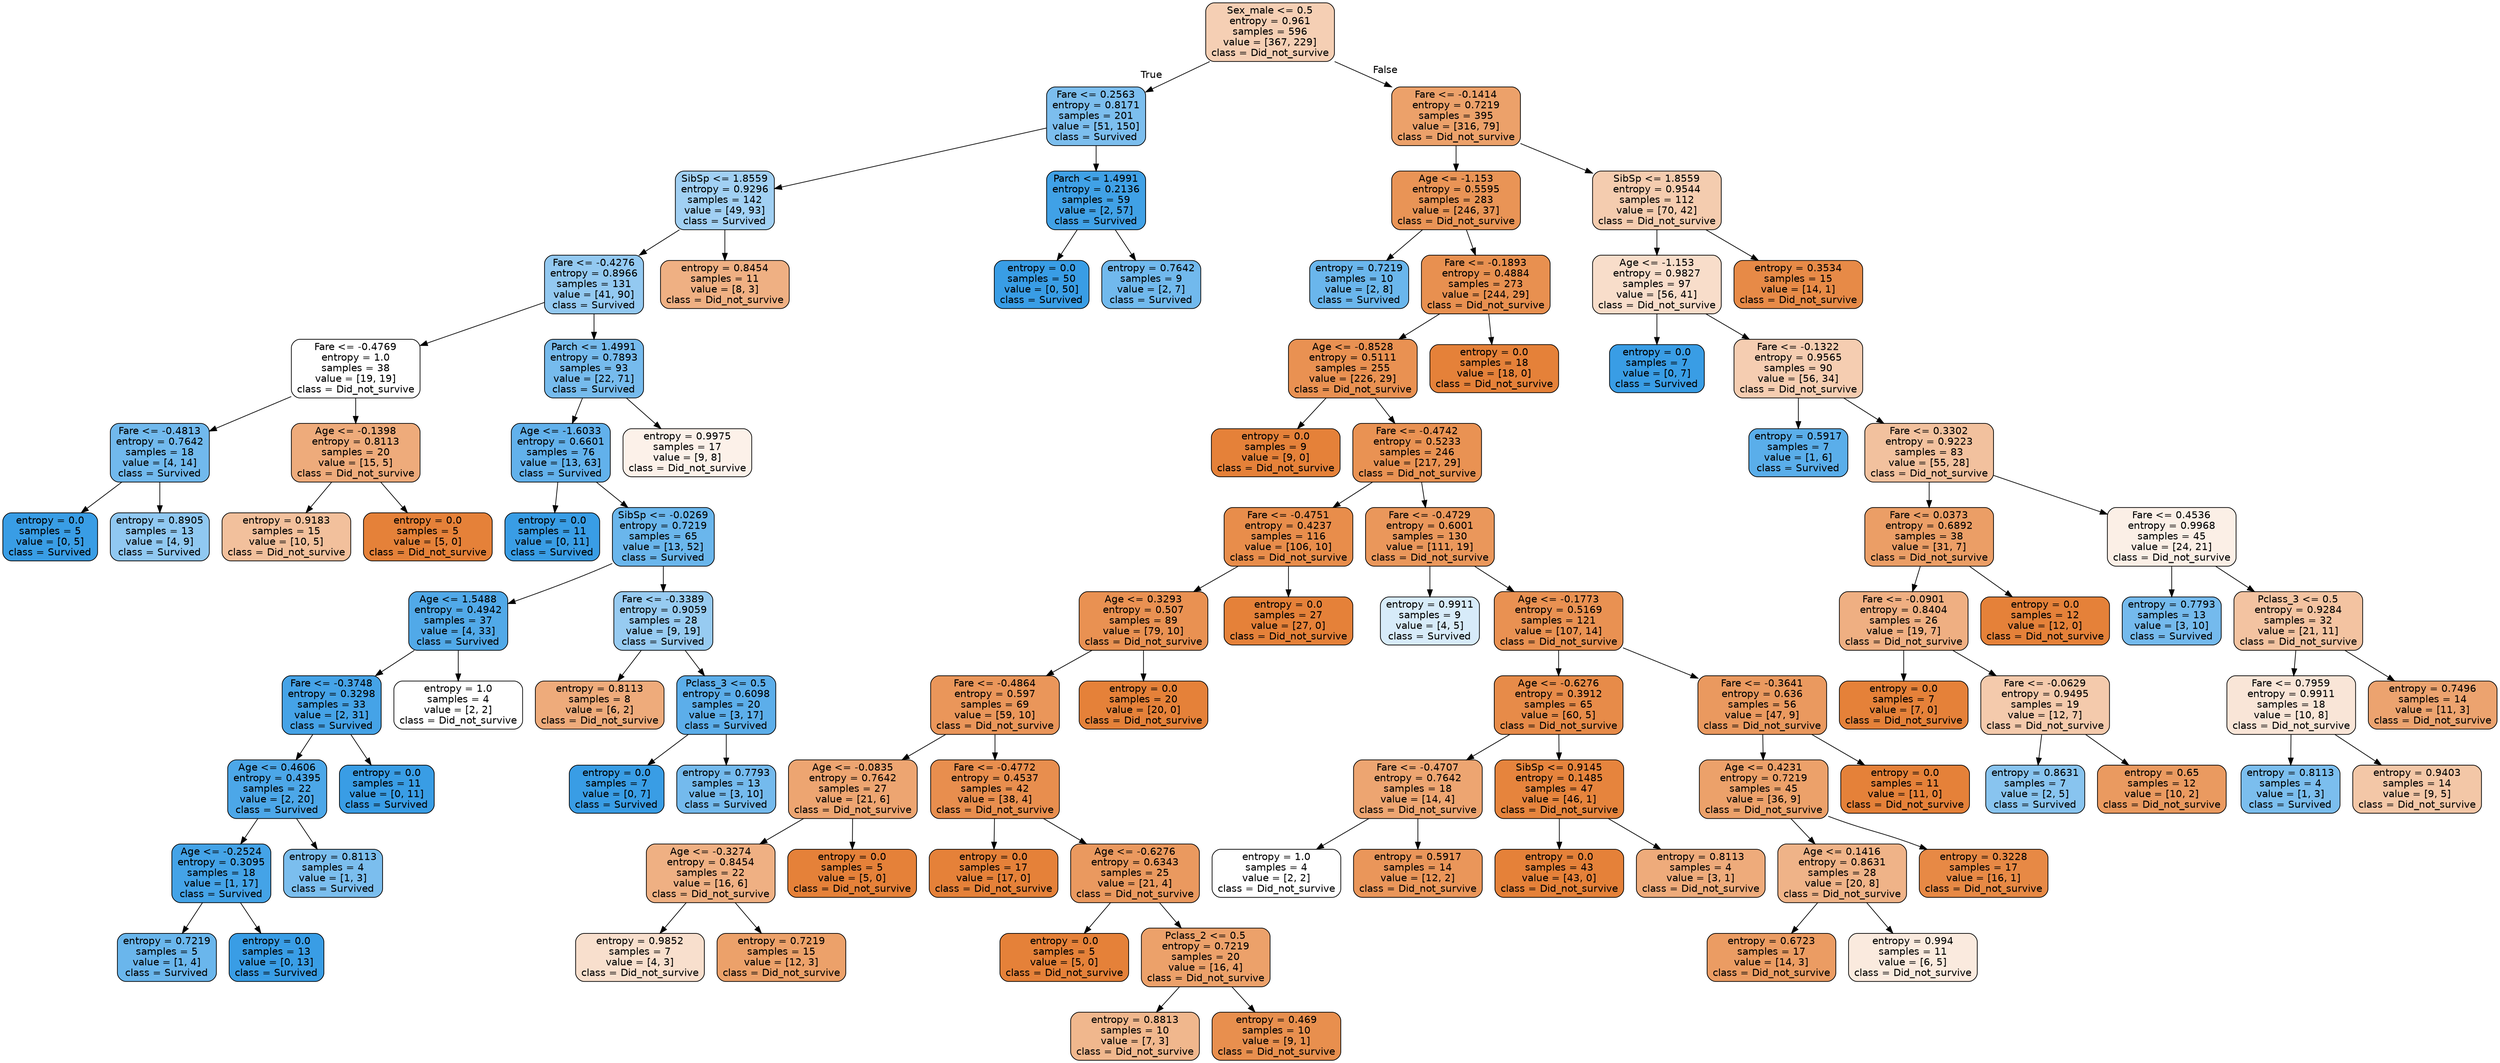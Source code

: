 digraph Tree {
node [shape=box, style="filled, rounded", color="black", fontname=helvetica] ;
edge [fontname=helvetica] ;
0 [label="Sex_male <= 0.5\nentropy = 0.961\nsamples = 596\nvalue = [367, 229]\nclass = Did_not_survive", fillcolor="#e5813960"] ;
1 [label="Fare <= 0.2563\nentropy = 0.8171\nsamples = 201\nvalue = [51, 150]\nclass = Survived", fillcolor="#399de5a8"] ;
0 -> 1 [labeldistance=2.5, labelangle=45, headlabel="True"] ;
2 [label="SibSp <= 1.8559\nentropy = 0.9296\nsamples = 142\nvalue = [49, 93]\nclass = Survived", fillcolor="#399de579"] ;
1 -> 2 ;
3 [label="Fare <= -0.4276\nentropy = 0.8966\nsamples = 131\nvalue = [41, 90]\nclass = Survived", fillcolor="#399de58b"] ;
2 -> 3 ;
4 [label="Fare <= -0.4769\nentropy = 1.0\nsamples = 38\nvalue = [19, 19]\nclass = Did_not_survive", fillcolor="#e5813900"] ;
3 -> 4 ;
5 [label="Fare <= -0.4813\nentropy = 0.7642\nsamples = 18\nvalue = [4, 14]\nclass = Survived", fillcolor="#399de5b6"] ;
4 -> 5 ;
6 [label="entropy = 0.0\nsamples = 5\nvalue = [0, 5]\nclass = Survived", fillcolor="#399de5ff"] ;
5 -> 6 ;
7 [label="entropy = 0.8905\nsamples = 13\nvalue = [4, 9]\nclass = Survived", fillcolor="#399de58e"] ;
5 -> 7 ;
8 [label="Age <= -0.1398\nentropy = 0.8113\nsamples = 20\nvalue = [15, 5]\nclass = Did_not_survive", fillcolor="#e58139aa"] ;
4 -> 8 ;
9 [label="entropy = 0.9183\nsamples = 15\nvalue = [10, 5]\nclass = Did_not_survive", fillcolor="#e581397f"] ;
8 -> 9 ;
10 [label="entropy = 0.0\nsamples = 5\nvalue = [5, 0]\nclass = Did_not_survive", fillcolor="#e58139ff"] ;
8 -> 10 ;
11 [label="Parch <= 1.4991\nentropy = 0.7893\nsamples = 93\nvalue = [22, 71]\nclass = Survived", fillcolor="#399de5b0"] ;
3 -> 11 ;
12 [label="Age <= -1.6033\nentropy = 0.6601\nsamples = 76\nvalue = [13, 63]\nclass = Survived", fillcolor="#399de5ca"] ;
11 -> 12 ;
13 [label="entropy = 0.0\nsamples = 11\nvalue = [0, 11]\nclass = Survived", fillcolor="#399de5ff"] ;
12 -> 13 ;
14 [label="SibSp <= -0.0269\nentropy = 0.7219\nsamples = 65\nvalue = [13, 52]\nclass = Survived", fillcolor="#399de5bf"] ;
12 -> 14 ;
15 [label="Age <= 1.5488\nentropy = 0.4942\nsamples = 37\nvalue = [4, 33]\nclass = Survived", fillcolor="#399de5e0"] ;
14 -> 15 ;
16 [label="Fare <= -0.3748\nentropy = 0.3298\nsamples = 33\nvalue = [2, 31]\nclass = Survived", fillcolor="#399de5ef"] ;
15 -> 16 ;
17 [label="Age <= 0.4606\nentropy = 0.4395\nsamples = 22\nvalue = [2, 20]\nclass = Survived", fillcolor="#399de5e6"] ;
16 -> 17 ;
18 [label="Age <= -0.2524\nentropy = 0.3095\nsamples = 18\nvalue = [1, 17]\nclass = Survived", fillcolor="#399de5f0"] ;
17 -> 18 ;
19 [label="entropy = 0.7219\nsamples = 5\nvalue = [1, 4]\nclass = Survived", fillcolor="#399de5bf"] ;
18 -> 19 ;
20 [label="entropy = 0.0\nsamples = 13\nvalue = [0, 13]\nclass = Survived", fillcolor="#399de5ff"] ;
18 -> 20 ;
21 [label="entropy = 0.8113\nsamples = 4\nvalue = [1, 3]\nclass = Survived", fillcolor="#399de5aa"] ;
17 -> 21 ;
22 [label="entropy = 0.0\nsamples = 11\nvalue = [0, 11]\nclass = Survived", fillcolor="#399de5ff"] ;
16 -> 22 ;
23 [label="entropy = 1.0\nsamples = 4\nvalue = [2, 2]\nclass = Did_not_survive", fillcolor="#e5813900"] ;
15 -> 23 ;
24 [label="Fare <= -0.3389\nentropy = 0.9059\nsamples = 28\nvalue = [9, 19]\nclass = Survived", fillcolor="#399de586"] ;
14 -> 24 ;
25 [label="entropy = 0.8113\nsamples = 8\nvalue = [6, 2]\nclass = Did_not_survive", fillcolor="#e58139aa"] ;
24 -> 25 ;
26 [label="Pclass_3 <= 0.5\nentropy = 0.6098\nsamples = 20\nvalue = [3, 17]\nclass = Survived", fillcolor="#399de5d2"] ;
24 -> 26 ;
27 [label="entropy = 0.0\nsamples = 7\nvalue = [0, 7]\nclass = Survived", fillcolor="#399de5ff"] ;
26 -> 27 ;
28 [label="entropy = 0.7793\nsamples = 13\nvalue = [3, 10]\nclass = Survived", fillcolor="#399de5b3"] ;
26 -> 28 ;
29 [label="entropy = 0.9975\nsamples = 17\nvalue = [9, 8]\nclass = Did_not_survive", fillcolor="#e581391c"] ;
11 -> 29 ;
30 [label="entropy = 0.8454\nsamples = 11\nvalue = [8, 3]\nclass = Did_not_survive", fillcolor="#e581399f"] ;
2 -> 30 ;
31 [label="Parch <= 1.4991\nentropy = 0.2136\nsamples = 59\nvalue = [2, 57]\nclass = Survived", fillcolor="#399de5f6"] ;
1 -> 31 ;
32 [label="entropy = 0.0\nsamples = 50\nvalue = [0, 50]\nclass = Survived", fillcolor="#399de5ff"] ;
31 -> 32 ;
33 [label="entropy = 0.7642\nsamples = 9\nvalue = [2, 7]\nclass = Survived", fillcolor="#399de5b6"] ;
31 -> 33 ;
34 [label="Fare <= -0.1414\nentropy = 0.7219\nsamples = 395\nvalue = [316, 79]\nclass = Did_not_survive", fillcolor="#e58139bf"] ;
0 -> 34 [labeldistance=2.5, labelangle=-45, headlabel="False"] ;
35 [label="Age <= -1.153\nentropy = 0.5595\nsamples = 283\nvalue = [246, 37]\nclass = Did_not_survive", fillcolor="#e58139d9"] ;
34 -> 35 ;
36 [label="entropy = 0.7219\nsamples = 10\nvalue = [2, 8]\nclass = Survived", fillcolor="#399de5bf"] ;
35 -> 36 ;
37 [label="Fare <= -0.1893\nentropy = 0.4884\nsamples = 273\nvalue = [244, 29]\nclass = Did_not_survive", fillcolor="#e58139e1"] ;
35 -> 37 ;
38 [label="Age <= -0.8528\nentropy = 0.5111\nsamples = 255\nvalue = [226, 29]\nclass = Did_not_survive", fillcolor="#e58139de"] ;
37 -> 38 ;
39 [label="entropy = 0.0\nsamples = 9\nvalue = [9, 0]\nclass = Did_not_survive", fillcolor="#e58139ff"] ;
38 -> 39 ;
40 [label="Fare <= -0.4742\nentropy = 0.5233\nsamples = 246\nvalue = [217, 29]\nclass = Did_not_survive", fillcolor="#e58139dd"] ;
38 -> 40 ;
41 [label="Fare <= -0.4751\nentropy = 0.4237\nsamples = 116\nvalue = [106, 10]\nclass = Did_not_survive", fillcolor="#e58139e7"] ;
40 -> 41 ;
42 [label="Age <= 0.3293\nentropy = 0.507\nsamples = 89\nvalue = [79, 10]\nclass = Did_not_survive", fillcolor="#e58139df"] ;
41 -> 42 ;
43 [label="Fare <= -0.4864\nentropy = 0.597\nsamples = 69\nvalue = [59, 10]\nclass = Did_not_survive", fillcolor="#e58139d4"] ;
42 -> 43 ;
44 [label="Age <= -0.0835\nentropy = 0.7642\nsamples = 27\nvalue = [21, 6]\nclass = Did_not_survive", fillcolor="#e58139b6"] ;
43 -> 44 ;
45 [label="Age <= -0.3274\nentropy = 0.8454\nsamples = 22\nvalue = [16, 6]\nclass = Did_not_survive", fillcolor="#e581399f"] ;
44 -> 45 ;
46 [label="entropy = 0.9852\nsamples = 7\nvalue = [4, 3]\nclass = Did_not_survive", fillcolor="#e5813940"] ;
45 -> 46 ;
47 [label="entropy = 0.7219\nsamples = 15\nvalue = [12, 3]\nclass = Did_not_survive", fillcolor="#e58139bf"] ;
45 -> 47 ;
48 [label="entropy = 0.0\nsamples = 5\nvalue = [5, 0]\nclass = Did_not_survive", fillcolor="#e58139ff"] ;
44 -> 48 ;
49 [label="Fare <= -0.4772\nentropy = 0.4537\nsamples = 42\nvalue = [38, 4]\nclass = Did_not_survive", fillcolor="#e58139e4"] ;
43 -> 49 ;
50 [label="entropy = 0.0\nsamples = 17\nvalue = [17, 0]\nclass = Did_not_survive", fillcolor="#e58139ff"] ;
49 -> 50 ;
51 [label="Age <= -0.6276\nentropy = 0.6343\nsamples = 25\nvalue = [21, 4]\nclass = Did_not_survive", fillcolor="#e58139ce"] ;
49 -> 51 ;
52 [label="entropy = 0.0\nsamples = 5\nvalue = [5, 0]\nclass = Did_not_survive", fillcolor="#e58139ff"] ;
51 -> 52 ;
53 [label="Pclass_2 <= 0.5\nentropy = 0.7219\nsamples = 20\nvalue = [16, 4]\nclass = Did_not_survive", fillcolor="#e58139bf"] ;
51 -> 53 ;
54 [label="entropy = 0.8813\nsamples = 10\nvalue = [7, 3]\nclass = Did_not_survive", fillcolor="#e5813992"] ;
53 -> 54 ;
55 [label="entropy = 0.469\nsamples = 10\nvalue = [9, 1]\nclass = Did_not_survive", fillcolor="#e58139e3"] ;
53 -> 55 ;
56 [label="entropy = 0.0\nsamples = 20\nvalue = [20, 0]\nclass = Did_not_survive", fillcolor="#e58139ff"] ;
42 -> 56 ;
57 [label="entropy = 0.0\nsamples = 27\nvalue = [27, 0]\nclass = Did_not_survive", fillcolor="#e58139ff"] ;
41 -> 57 ;
58 [label="Fare <= -0.4729\nentropy = 0.6001\nsamples = 130\nvalue = [111, 19]\nclass = Did_not_survive", fillcolor="#e58139d3"] ;
40 -> 58 ;
59 [label="entropy = 0.9911\nsamples = 9\nvalue = [4, 5]\nclass = Survived", fillcolor="#399de533"] ;
58 -> 59 ;
60 [label="Age <= -0.1773\nentropy = 0.5169\nsamples = 121\nvalue = [107, 14]\nclass = Did_not_survive", fillcolor="#e58139de"] ;
58 -> 60 ;
61 [label="Age <= -0.6276\nentropy = 0.3912\nsamples = 65\nvalue = [60, 5]\nclass = Did_not_survive", fillcolor="#e58139ea"] ;
60 -> 61 ;
62 [label="Fare <= -0.4707\nentropy = 0.7642\nsamples = 18\nvalue = [14, 4]\nclass = Did_not_survive", fillcolor="#e58139b6"] ;
61 -> 62 ;
63 [label="entropy = 1.0\nsamples = 4\nvalue = [2, 2]\nclass = Did_not_survive", fillcolor="#e5813900"] ;
62 -> 63 ;
64 [label="entropy = 0.5917\nsamples = 14\nvalue = [12, 2]\nclass = Did_not_survive", fillcolor="#e58139d4"] ;
62 -> 64 ;
65 [label="SibSp <= 0.9145\nentropy = 0.1485\nsamples = 47\nvalue = [46, 1]\nclass = Did_not_survive", fillcolor="#e58139f9"] ;
61 -> 65 ;
66 [label="entropy = 0.0\nsamples = 43\nvalue = [43, 0]\nclass = Did_not_survive", fillcolor="#e58139ff"] ;
65 -> 66 ;
67 [label="entropy = 0.8113\nsamples = 4\nvalue = [3, 1]\nclass = Did_not_survive", fillcolor="#e58139aa"] ;
65 -> 67 ;
68 [label="Fare <= -0.3641\nentropy = 0.636\nsamples = 56\nvalue = [47, 9]\nclass = Did_not_survive", fillcolor="#e58139ce"] ;
60 -> 68 ;
69 [label="Age <= 0.4231\nentropy = 0.7219\nsamples = 45\nvalue = [36, 9]\nclass = Did_not_survive", fillcolor="#e58139bf"] ;
68 -> 69 ;
70 [label="Age <= 0.1416\nentropy = 0.8631\nsamples = 28\nvalue = [20, 8]\nclass = Did_not_survive", fillcolor="#e5813999"] ;
69 -> 70 ;
71 [label="entropy = 0.6723\nsamples = 17\nvalue = [14, 3]\nclass = Did_not_survive", fillcolor="#e58139c8"] ;
70 -> 71 ;
72 [label="entropy = 0.994\nsamples = 11\nvalue = [6, 5]\nclass = Did_not_survive", fillcolor="#e581392a"] ;
70 -> 72 ;
73 [label="entropy = 0.3228\nsamples = 17\nvalue = [16, 1]\nclass = Did_not_survive", fillcolor="#e58139ef"] ;
69 -> 73 ;
74 [label="entropy = 0.0\nsamples = 11\nvalue = [11, 0]\nclass = Did_not_survive", fillcolor="#e58139ff"] ;
68 -> 74 ;
75 [label="entropy = 0.0\nsamples = 18\nvalue = [18, 0]\nclass = Did_not_survive", fillcolor="#e58139ff"] ;
37 -> 75 ;
76 [label="SibSp <= 1.8559\nentropy = 0.9544\nsamples = 112\nvalue = [70, 42]\nclass = Did_not_survive", fillcolor="#e5813966"] ;
34 -> 76 ;
77 [label="Age <= -1.153\nentropy = 0.9827\nsamples = 97\nvalue = [56, 41]\nclass = Did_not_survive", fillcolor="#e5813944"] ;
76 -> 77 ;
78 [label="entropy = 0.0\nsamples = 7\nvalue = [0, 7]\nclass = Survived", fillcolor="#399de5ff"] ;
77 -> 78 ;
79 [label="Fare <= -0.1322\nentropy = 0.9565\nsamples = 90\nvalue = [56, 34]\nclass = Did_not_survive", fillcolor="#e5813964"] ;
77 -> 79 ;
80 [label="entropy = 0.5917\nsamples = 7\nvalue = [1, 6]\nclass = Survived", fillcolor="#399de5d4"] ;
79 -> 80 ;
81 [label="Fare <= 0.3302\nentropy = 0.9223\nsamples = 83\nvalue = [55, 28]\nclass = Did_not_survive", fillcolor="#e581397d"] ;
79 -> 81 ;
82 [label="Fare <= 0.0373\nentropy = 0.6892\nsamples = 38\nvalue = [31, 7]\nclass = Did_not_survive", fillcolor="#e58139c5"] ;
81 -> 82 ;
83 [label="Fare <= -0.0901\nentropy = 0.8404\nsamples = 26\nvalue = [19, 7]\nclass = Did_not_survive", fillcolor="#e58139a1"] ;
82 -> 83 ;
84 [label="entropy = 0.0\nsamples = 7\nvalue = [7, 0]\nclass = Did_not_survive", fillcolor="#e58139ff"] ;
83 -> 84 ;
85 [label="Fare <= -0.0629\nentropy = 0.9495\nsamples = 19\nvalue = [12, 7]\nclass = Did_not_survive", fillcolor="#e581396a"] ;
83 -> 85 ;
86 [label="entropy = 0.8631\nsamples = 7\nvalue = [2, 5]\nclass = Survived", fillcolor="#399de599"] ;
85 -> 86 ;
87 [label="entropy = 0.65\nsamples = 12\nvalue = [10, 2]\nclass = Did_not_survive", fillcolor="#e58139cc"] ;
85 -> 87 ;
88 [label="entropy = 0.0\nsamples = 12\nvalue = [12, 0]\nclass = Did_not_survive", fillcolor="#e58139ff"] ;
82 -> 88 ;
89 [label="Fare <= 0.4536\nentropy = 0.9968\nsamples = 45\nvalue = [24, 21]\nclass = Did_not_survive", fillcolor="#e5813920"] ;
81 -> 89 ;
90 [label="entropy = 0.7793\nsamples = 13\nvalue = [3, 10]\nclass = Survived", fillcolor="#399de5b3"] ;
89 -> 90 ;
91 [label="Pclass_3 <= 0.5\nentropy = 0.9284\nsamples = 32\nvalue = [21, 11]\nclass = Did_not_survive", fillcolor="#e5813979"] ;
89 -> 91 ;
92 [label="Fare <= 0.7959\nentropy = 0.9911\nsamples = 18\nvalue = [10, 8]\nclass = Did_not_survive", fillcolor="#e5813933"] ;
91 -> 92 ;
93 [label="entropy = 0.8113\nsamples = 4\nvalue = [1, 3]\nclass = Survived", fillcolor="#399de5aa"] ;
92 -> 93 ;
94 [label="entropy = 0.9403\nsamples = 14\nvalue = [9, 5]\nclass = Did_not_survive", fillcolor="#e5813971"] ;
92 -> 94 ;
95 [label="entropy = 0.7496\nsamples = 14\nvalue = [11, 3]\nclass = Did_not_survive", fillcolor="#e58139b9"] ;
91 -> 95 ;
96 [label="entropy = 0.3534\nsamples = 15\nvalue = [14, 1]\nclass = Did_not_survive", fillcolor="#e58139ed"] ;
76 -> 96 ;
}